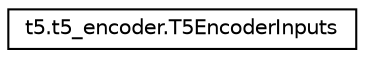 digraph "Graphical Class Hierarchy"
{
 // LATEX_PDF_SIZE
  edge [fontname="Helvetica",fontsize="10",labelfontname="Helvetica",labelfontsize="10"];
  node [fontname="Helvetica",fontsize="10",shape=record];
  rankdir="LR";
  Node0 [label="t5.t5_encoder.T5EncoderInputs",height=0.2,width=0.4,color="black", fillcolor="white", style="filled",URL="$classt5_1_1t5__encoder_1_1T5EncoderInputs.html",tooltip=" "];
}
